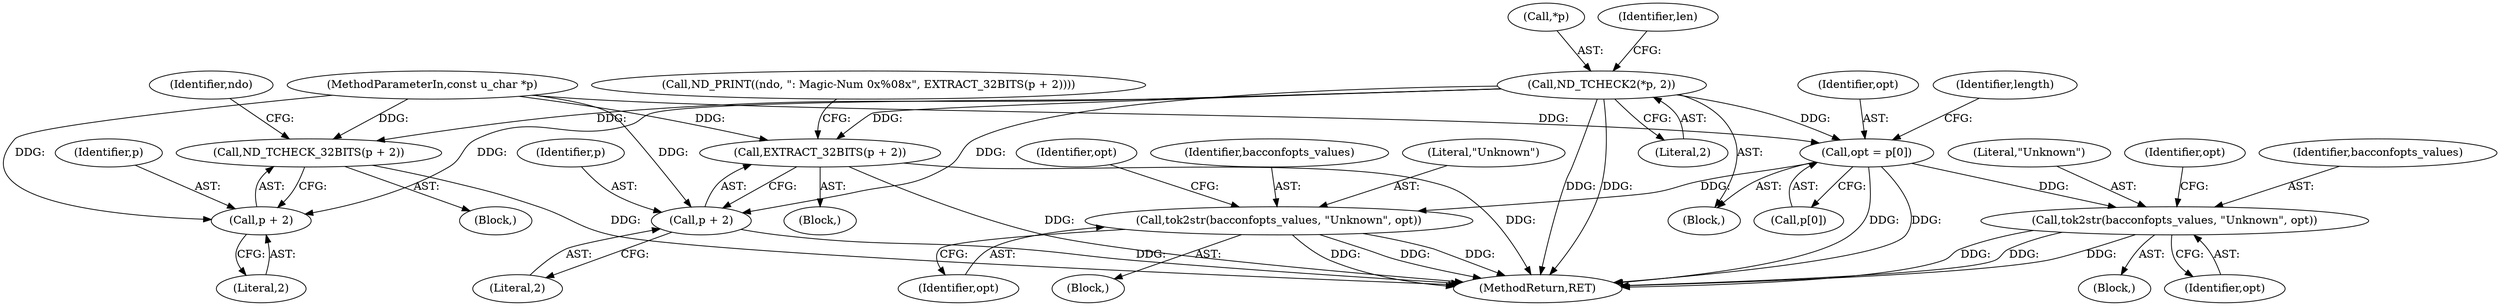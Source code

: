 digraph "0_tcpdump_7029d15f148ef24bb7c6668bc640f5470d085e5a@pointer" {
"1000115" [label="(Call,ND_TCHECK2(*p, 2))"];
"1000124" [label="(Call,opt = p[0])"];
"1000146" [label="(Call,tok2str(bacconfopts_values, \"Unknown\", opt))"];
"1000161" [label="(Call,tok2str(bacconfopts_values, \"Unknown\", opt))"];
"1000183" [label="(Call,ND_TCHECK_32BITS(p + 2))"];
"1000184" [label="(Call,p + 2)"];
"1000192" [label="(Call,EXTRACT_32BITS(p + 2))"];
"1000193" [label="(Call,p + 2)"];
"1000116" [label="(Call,*p)"];
"1000189" [label="(Identifier,ndo)"];
"1000184" [label="(Call,p + 2)"];
"1000125" [label="(Identifier,opt)"];
"1000106" [label="(Block,)"];
"1000145" [label="(Block,)"];
"1000170" [label="(Block,)"];
"1000163" [label="(Literal,\"Unknown\")"];
"1000151" [label="(Identifier,opt)"];
"1000120" [label="(Identifier,len)"];
"1000115" [label="(Call,ND_TCHECK2(*p, 2))"];
"1000194" [label="(Identifier,p)"];
"1000166" [label="(Identifier,opt)"];
"1000240" [label="(MethodReturn,RET)"];
"1000124" [label="(Call,opt = p[0])"];
"1000118" [label="(Literal,2)"];
"1000193" [label="(Call,p + 2)"];
"1000190" [label="(Block,)"];
"1000186" [label="(Literal,2)"];
"1000147" [label="(Identifier,bacconfopts_values)"];
"1000187" [label="(Call,ND_PRINT((ndo, \": Magic-Num 0x%08x\", EXTRACT_32BITS(p + 2))))"];
"1000131" [label="(Identifier,length)"];
"1000149" [label="(Identifier,opt)"];
"1000192" [label="(Call,EXTRACT_32BITS(p + 2))"];
"1000183" [label="(Call,ND_TCHECK_32BITS(p + 2))"];
"1000161" [label="(Call,tok2str(bacconfopts_values, \"Unknown\", opt))"];
"1000195" [label="(Literal,2)"];
"1000185" [label="(Identifier,p)"];
"1000148" [label="(Literal,\"Unknown\")"];
"1000164" [label="(Identifier,opt)"];
"1000160" [label="(Block,)"];
"1000162" [label="(Identifier,bacconfopts_values)"];
"1000126" [label="(Call,p[0])"];
"1000104" [label="(MethodParameterIn,const u_char *p)"];
"1000146" [label="(Call,tok2str(bacconfopts_values, \"Unknown\", opt))"];
"1000115" -> "1000106"  [label="AST: "];
"1000115" -> "1000118"  [label="CFG: "];
"1000116" -> "1000115"  [label="AST: "];
"1000118" -> "1000115"  [label="AST: "];
"1000120" -> "1000115"  [label="CFG: "];
"1000115" -> "1000240"  [label="DDG: "];
"1000115" -> "1000240"  [label="DDG: "];
"1000115" -> "1000124"  [label="DDG: "];
"1000115" -> "1000183"  [label="DDG: "];
"1000115" -> "1000184"  [label="DDG: "];
"1000115" -> "1000192"  [label="DDG: "];
"1000115" -> "1000193"  [label="DDG: "];
"1000124" -> "1000106"  [label="AST: "];
"1000124" -> "1000126"  [label="CFG: "];
"1000125" -> "1000124"  [label="AST: "];
"1000126" -> "1000124"  [label="AST: "];
"1000131" -> "1000124"  [label="CFG: "];
"1000124" -> "1000240"  [label="DDG: "];
"1000124" -> "1000240"  [label="DDG: "];
"1000104" -> "1000124"  [label="DDG: "];
"1000124" -> "1000146"  [label="DDG: "];
"1000124" -> "1000161"  [label="DDG: "];
"1000146" -> "1000145"  [label="AST: "];
"1000146" -> "1000149"  [label="CFG: "];
"1000147" -> "1000146"  [label="AST: "];
"1000148" -> "1000146"  [label="AST: "];
"1000149" -> "1000146"  [label="AST: "];
"1000151" -> "1000146"  [label="CFG: "];
"1000146" -> "1000240"  [label="DDG: "];
"1000146" -> "1000240"  [label="DDG: "];
"1000146" -> "1000240"  [label="DDG: "];
"1000161" -> "1000160"  [label="AST: "];
"1000161" -> "1000164"  [label="CFG: "];
"1000162" -> "1000161"  [label="AST: "];
"1000163" -> "1000161"  [label="AST: "];
"1000164" -> "1000161"  [label="AST: "];
"1000166" -> "1000161"  [label="CFG: "];
"1000161" -> "1000240"  [label="DDG: "];
"1000161" -> "1000240"  [label="DDG: "];
"1000161" -> "1000240"  [label="DDG: "];
"1000183" -> "1000170"  [label="AST: "];
"1000183" -> "1000184"  [label="CFG: "];
"1000184" -> "1000183"  [label="AST: "];
"1000189" -> "1000183"  [label="CFG: "];
"1000183" -> "1000240"  [label="DDG: "];
"1000104" -> "1000183"  [label="DDG: "];
"1000184" -> "1000186"  [label="CFG: "];
"1000185" -> "1000184"  [label="AST: "];
"1000186" -> "1000184"  [label="AST: "];
"1000104" -> "1000184"  [label="DDG: "];
"1000192" -> "1000190"  [label="AST: "];
"1000192" -> "1000193"  [label="CFG: "];
"1000193" -> "1000192"  [label="AST: "];
"1000187" -> "1000192"  [label="CFG: "];
"1000192" -> "1000240"  [label="DDG: "];
"1000192" -> "1000240"  [label="DDG: "];
"1000104" -> "1000192"  [label="DDG: "];
"1000193" -> "1000195"  [label="CFG: "];
"1000194" -> "1000193"  [label="AST: "];
"1000195" -> "1000193"  [label="AST: "];
"1000193" -> "1000240"  [label="DDG: "];
"1000104" -> "1000193"  [label="DDG: "];
}
